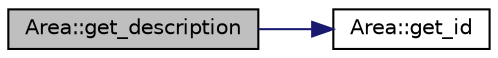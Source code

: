 digraph G
{
  edge [fontname="Helvetica",fontsize="10",labelfontname="Helvetica",labelfontsize="10"];
  node [fontname="Helvetica",fontsize="10",shape=record];
  rankdir="LR";
  Node1 [label="Area::get_description",height=0.2,width=0.4,color="black", fillcolor="grey75", style="filled" fontcolor="black"];
  Node1 -> Node2 [color="midnightblue",fontsize="10",style="solid",fontname="Helvetica"];
  Node2 [label="Area::get_id",height=0.2,width=0.4,color="black", fillcolor="white", style="filled",URL="$class_area.html#a19d6622fb6fb95f6ba5fb212e26728e6"];
}
